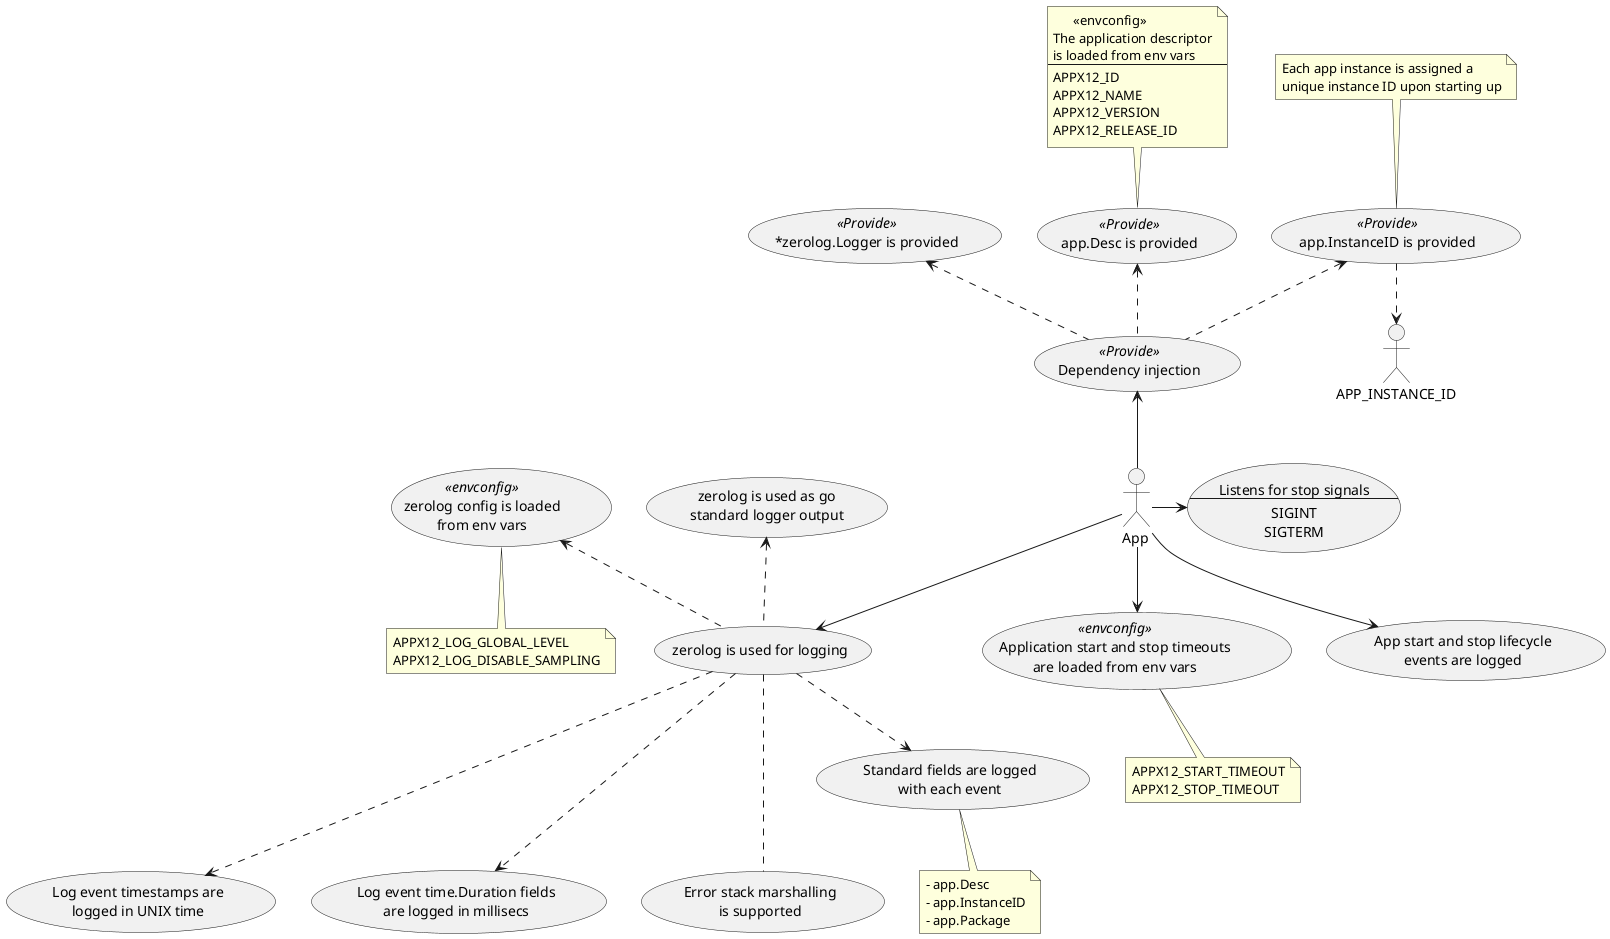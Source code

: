 @startuml
actor :App : as APP

usecase APP_TIMEOUTS << envconfig >> as "Application start and stop timeouts
are loaded from env vars"

note bottom of APP_TIMEOUTS {
APPX12_START_TIMEOUT
APPX12_STOP_TIMEOUT
}

usecase APP_LOGGING as "zerolog is used for logging"
usecase ZEROLOG_CONFIG << envconfig >> as "zerolog config is loaded
from env vars"

note bottom of ZEROLOG_CONFIG {
APPX12_LOG_GLOBAL_LEVEL
APPX12_LOG_DISABLE_SAMPLING
}

usecase LOG_APP_DESC as "Standard fields are logged
with each event"

note bottom of LOG_APP_DESC {
- app.Desc
- app.InstanceID
- app.Package
}

usecase LOG_TIMESTAMP as "Log event timestamps are
logged in UNIX time"

usecase LOG_DURATION as "Log event time.Duration fields
are logged in millisecs"

usecase LOG_ERROR_STACK_MARSHALLER as "Error stack marshalling
is supported"

usecase GO_LOGGING as "zerolog is used as go
standard logger output"

usecase DEPENDENCY_INJECTION << Provide >> as "Dependency injection"
usecase PROVIDE_APP_DESC << Provide >> as "app.Desc is provided"

note top of PROVIDE_APP_DESC {
      <<envconfig>>
The application descriptor
is loaded from env vars
---
APPX12_ID
APPX12_NAME
APPX12_VERSION
APPX12_RELEASE_ID
}

usecase PROVIDE_APP_INSTANCE_ID << Provide >> as "app.InstanceID is provided"

note top of PROVIDE_APP_INSTANCE_ID  {
Each app instance is assigned a
unique instance ID upon starting up
}

usecase PROVIDE_LOGGER << Provide >> as "*zerolog.Logger is provided"

DEPENDENCY_INJECTION .up.> PROVIDE_APP_DESC
DEPENDENCY_INJECTION .up.> PROVIDE_APP_INSTANCE_ID
DEPENDENCY_INJECTION .up.> PROVIDE_LOGGER
APP_INSTANCE_ID <.up. PROVIDE_APP_INSTANCE_ID

usecase APP_LIFECYCLE_LOG_EVENTS as "App start and stop lifecycle
events are logged"

usecase APP_STOP_SIGNALS as "Listens for stop signals
---
SIGINT
SIGTERM
"

APP_LOGGING .up.> GO_LOGGING
APP_LOGGING .up.> ZEROLOG_CONFIG
APP_LOGGING ..> LOG_APP_DESC
APP_LOGGING ...> LOG_TIMESTAMP
APP_LOGGING ...> LOG_DURATION
APP_LOGGING ... LOG_ERROR_STACK_MARSHALLER

APP -up-> DEPENDENCY_INJECTION
APP --> APP_TIMEOUTS
APP --> APP_LOGGING
APP --> APP_LIFECYCLE_LOG_EVENTS
APP -> APP_STOP_SIGNALS

@enduml